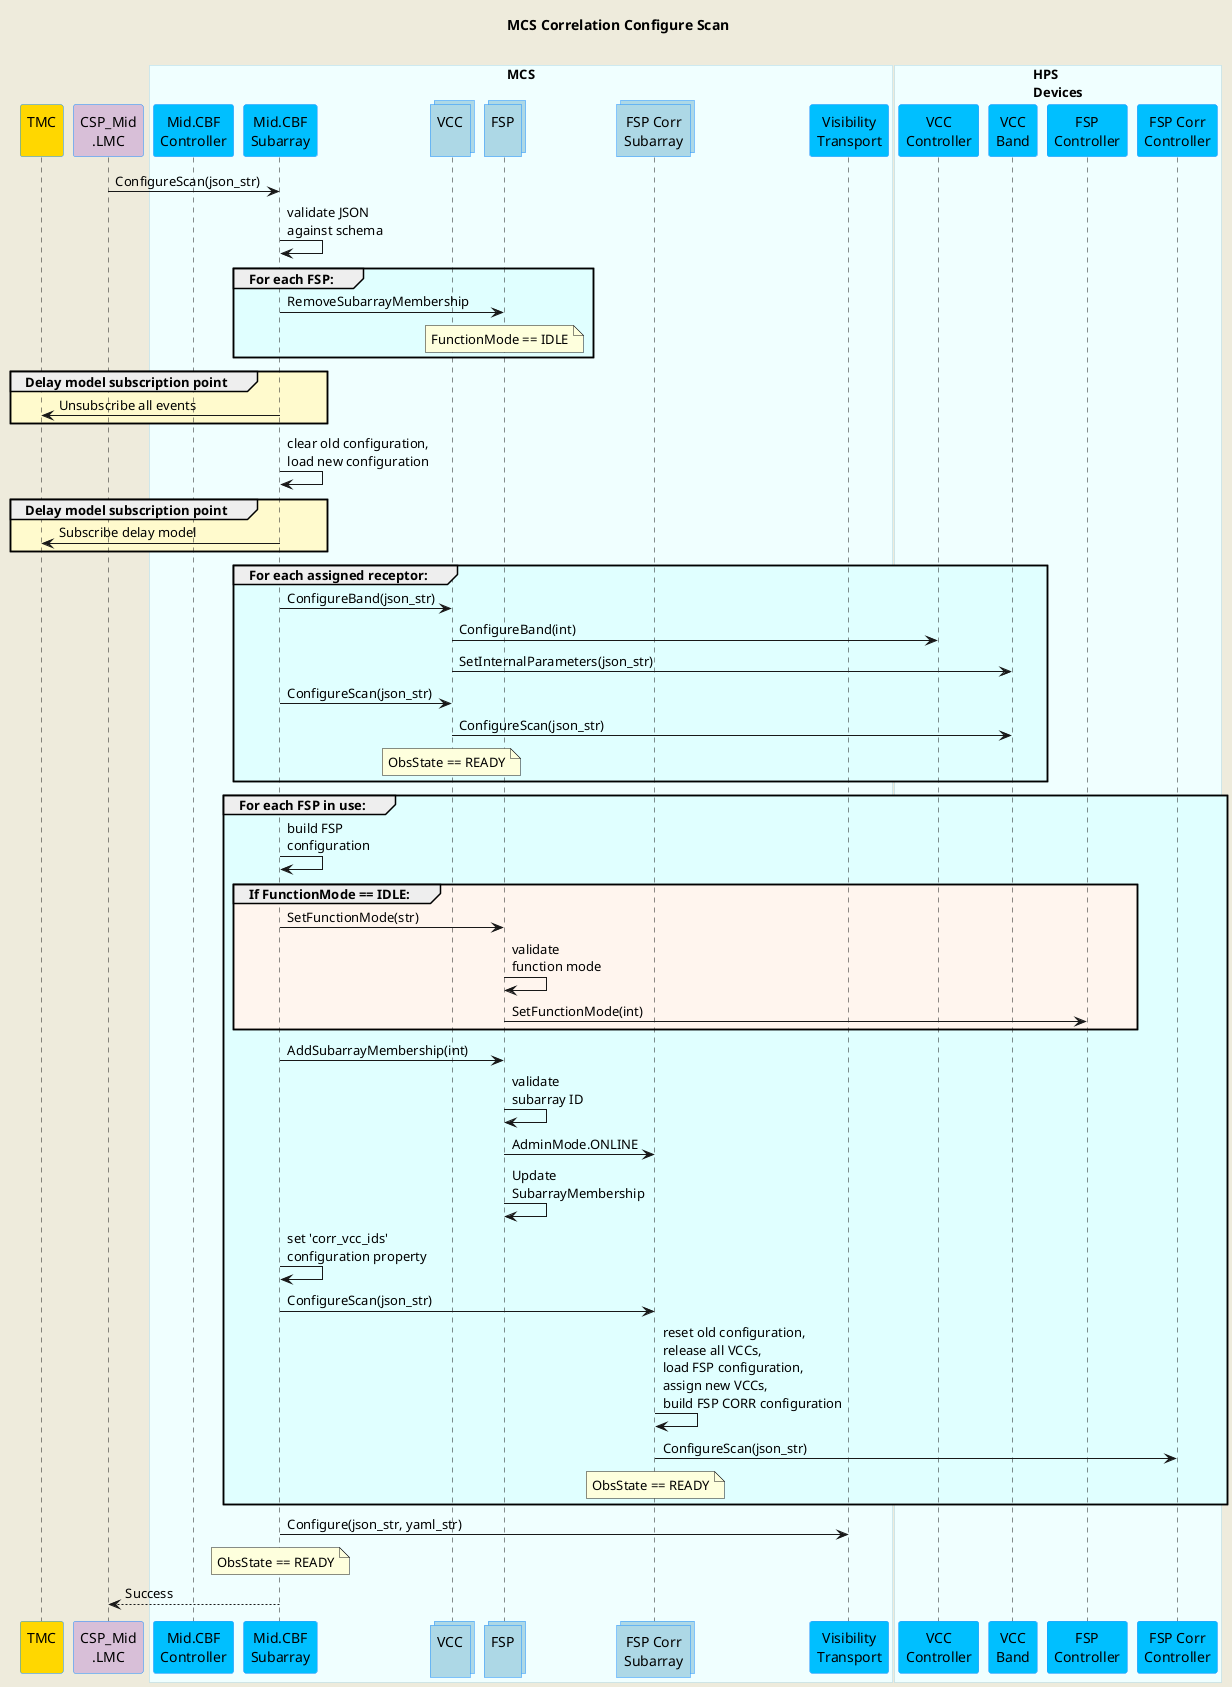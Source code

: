 @startuml
'https://plantuml.com/sequence-diagram

skinparam backgroundColor #EEEBDC
skinparam sequence {
    ParticipantBorderColor DodgerBlue
    ParticipantBackgroundColor DeepSkyBlue
    ActorBorderColor DarkGreen
    ActorBackgroundColor Green
    BoxBorderColor LightBlue
    BoxBackgroundColor #F0FFFF
}
skinparam collections {
    BackGroundColor LightBlue
    BorderColor DodgerBlue
}

title MCS Correlation Configure Scan\n

participant "TMC\n" as tmc #Gold
participant "CSP_Mid\n.LMC" as lmc #Thistle

box "MCS"
participant "Mid.CBF\nController" as controller
participant "Mid.CBF\nSubarray" as subarray
collections "VCC\n" as vcc
collections "FSP\n" as fsp
collections "FSP Corr\nSubarray" as fspcorr
participant "Visibility\nTransport" as vis_trans
end box

box "HPS\nDevices" 
participant "VCC\nController" as vcc_cont
participant "VCC\nBand" as vcc_band
participant "FSP\nController" as fsp_cont
participant "FSP Corr\nController" as fspcorr_cont
end box

lmc         -> subarray     : ConfigureScan(json_str)
subarray    -> subarray     : validate JSON\nagainst schema

group #LightCyan For each FSP:
    subarray    -> fsp          : RemoveSubarrayMembership
    note over fsp               : FunctionMode == IDLE
end group

group #LemonChiffon Delay model subscription point
    subarray    -> tmc          : Unsubscribe all events
end group

subarray    -> subarray     : clear old configuration,\nload new configuration

group #LemonChiffon Delay model subscription point
    subarray    -> tmc          : Subscribe delay model
end group

group #LightCyan For each assigned receptor:
    subarray    -> vcc          : ConfigureBand(json_str)
    vcc         -> vcc_cont     : ConfigureBand(int)
    vcc         -> vcc_band     : SetInternalParameters(json_str)
    subarray    -> vcc          : ConfigureScan(json_str)
    vcc         -> vcc_band     : ConfigureScan(json_str)
    note over vcc               : ObsState == READY
end group

group #LightCyan For each FSP in use:
    subarray    -> subarray     : build FSP\nconfiguration

    group #SeaShell If FunctionMode == IDLE:
        subarray    -> fsp          : SetFunctionMode(str)
        fsp         -> fsp          : validate\nfunction mode
        fsp         -> fsp_cont     : SetFunctionMode(int)
    end group

    subarray    -> fsp          : AddSubarrayMembership(int)
    fsp         -> fsp          : validate\nsubarray ID
    fsp         -> fspcorr      : AdminMode.ONLINE
    fsp         -> fsp          : Update\nSubarrayMembership

    subarray    -> subarray     : set 'corr_vcc_ids'\nconfiguration property
    subarray    -> fspcorr      : ConfigureScan(json_str)
    fspcorr     -> fspcorr      : reset old configuration,\nrelease all VCCs,\nload FSP configuration,\nassign new VCCs,\nbuild FSP CORR configuration
    fspcorr     -> fspcorr_cont : ConfigureScan(json_str)
    note over fspcorr           : ObsState == READY
end group

subarray    -> vis_trans    : Configure(json_str, yaml_str)

note over subarray          : ObsState == READY
lmc        <-- subarray     : Success

@enduml